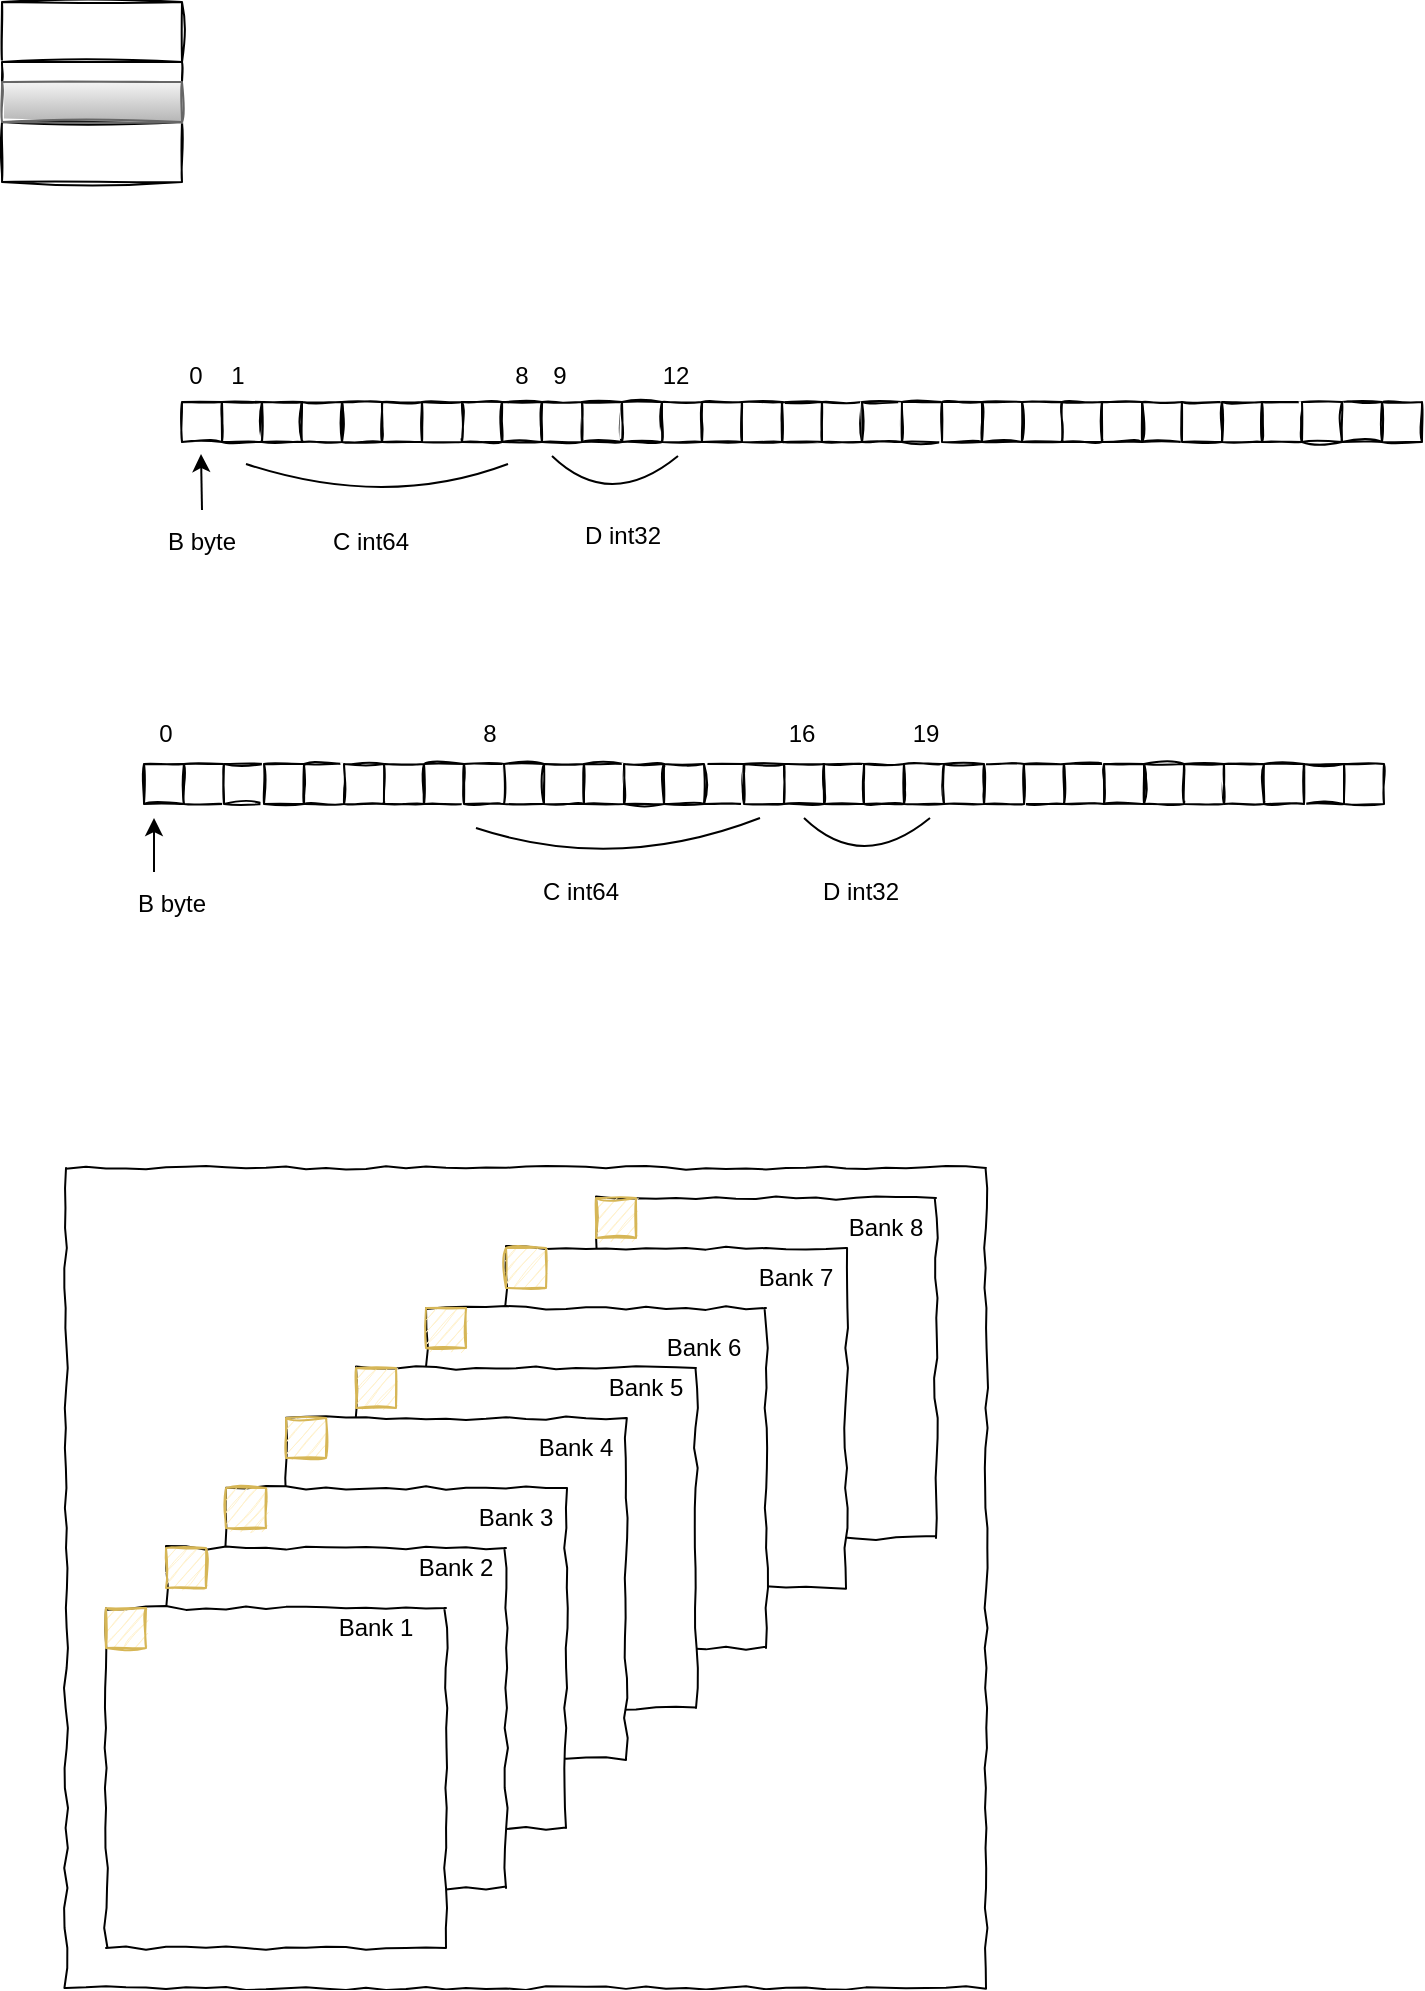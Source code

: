 <mxfile version="14.0.1" type="github">
  <diagram id="ZS9qUTMn806-23BdWWmp" name="Page-1">
    <mxGraphModel dx="1348" dy="674" grid="0" gridSize="10" guides="1" tooltips="1" connect="1" arrows="1" fold="1" page="1" pageScale="1" pageWidth="827" pageHeight="1169" background="none" math="0" shadow="0">
      <root>
        <mxCell id="0" />
        <mxCell id="1" parent="0" />
        <mxCell id="_L5JNgdixkdSD8Y0PR4u-4" value="" style="rounded=0;whiteSpace=wrap;html=1;sketch=1;gradientColor=none;" parent="1" vertex="1">
          <mxGeometry x="70" y="80" width="90" height="30" as="geometry" />
        </mxCell>
        <mxCell id="_L5JNgdixkdSD8Y0PR4u-5" value="" style="rounded=0;whiteSpace=wrap;html=1;sketch=1;gradientColor=none;" parent="1" vertex="1">
          <mxGeometry x="70" y="110" width="90" height="10" as="geometry" />
        </mxCell>
        <mxCell id="_L5JNgdixkdSD8Y0PR4u-6" value="" style="rounded=0;whiteSpace=wrap;html=1;sketch=1;gradientColor=none;" parent="1" vertex="1">
          <mxGeometry x="70" y="140" width="90" height="30" as="geometry" />
        </mxCell>
        <mxCell id="_L5JNgdixkdSD8Y0PR4u-7" value="" style="rounded=0;whiteSpace=wrap;html=1;sketch=1;fillColor=#f5f5f5;strokeColor=#666666;gradientColor=#b3b3b3;" parent="1" vertex="1">
          <mxGeometry x="70" y="120" width="90" height="20" as="geometry" />
        </mxCell>
        <mxCell id="tupv_SD9DHU6LTb3NPCC-76" value="" style="group" vertex="1" connectable="0" parent="1">
          <mxGeometry x="160" y="280" width="620" height="20" as="geometry" />
        </mxCell>
        <mxCell id="tupv_SD9DHU6LTb3NPCC-2" value="" style="group" vertex="1" connectable="0" parent="tupv_SD9DHU6LTb3NPCC-76">
          <mxGeometry width="160" height="20" as="geometry" />
        </mxCell>
        <mxCell id="_L5JNgdixkdSD8Y0PR4u-31" value="" style="rounded=0;whiteSpace=wrap;html=1;sketch=1;gradientColor=none;" parent="tupv_SD9DHU6LTb3NPCC-2" vertex="1">
          <mxGeometry width="20" height="20" as="geometry" />
        </mxCell>
        <mxCell id="_L5JNgdixkdSD8Y0PR4u-32" value="" style="rounded=0;whiteSpace=wrap;html=1;sketch=1;gradientColor=none;" parent="tupv_SD9DHU6LTb3NPCC-2" vertex="1">
          <mxGeometry x="20" width="20" height="20" as="geometry" />
        </mxCell>
        <mxCell id="_L5JNgdixkdSD8Y0PR4u-34" value="" style="rounded=0;whiteSpace=wrap;html=1;sketch=1;gradientColor=none;" parent="tupv_SD9DHU6LTb3NPCC-2" vertex="1">
          <mxGeometry x="140" width="20" height="20" as="geometry" />
        </mxCell>
        <mxCell id="_L5JNgdixkdSD8Y0PR4u-35" value="" style="rounded=0;whiteSpace=wrap;html=1;sketch=1;gradientColor=none;" parent="tupv_SD9DHU6LTb3NPCC-2" vertex="1">
          <mxGeometry x="40" width="20" height="20" as="geometry" />
        </mxCell>
        <mxCell id="_L5JNgdixkdSD8Y0PR4u-36" value="" style="rounded=0;whiteSpace=wrap;html=1;sketch=1;gradientColor=none;" parent="tupv_SD9DHU6LTb3NPCC-2" vertex="1">
          <mxGeometry x="120" width="20" height="20" as="geometry" />
        </mxCell>
        <mxCell id="_L5JNgdixkdSD8Y0PR4u-37" value="" style="rounded=0;whiteSpace=wrap;html=1;sketch=1;gradientColor=none;" parent="tupv_SD9DHU6LTb3NPCC-2" vertex="1">
          <mxGeometry x="60" width="20" height="20" as="geometry" />
        </mxCell>
        <mxCell id="_L5JNgdixkdSD8Y0PR4u-38" value="" style="rounded=0;whiteSpace=wrap;html=1;sketch=1;gradientColor=none;" parent="tupv_SD9DHU6LTb3NPCC-2" vertex="1">
          <mxGeometry x="80" width="20" height="20" as="geometry" />
        </mxCell>
        <mxCell id="_L5JNgdixkdSD8Y0PR4u-39" value="" style="rounded=0;whiteSpace=wrap;html=1;sketch=1;gradientColor=none;" parent="tupv_SD9DHU6LTb3NPCC-2" vertex="1">
          <mxGeometry x="100" width="20" height="20" as="geometry" />
        </mxCell>
        <mxCell id="tupv_SD9DHU6LTb3NPCC-3" value="" style="group" vertex="1" connectable="0" parent="tupv_SD9DHU6LTb3NPCC-76">
          <mxGeometry x="160" width="160" height="20" as="geometry" />
        </mxCell>
        <mxCell id="tupv_SD9DHU6LTb3NPCC-4" value="" style="rounded=0;whiteSpace=wrap;html=1;sketch=1;gradientColor=none;" vertex="1" parent="tupv_SD9DHU6LTb3NPCC-3">
          <mxGeometry width="20" height="20" as="geometry" />
        </mxCell>
        <mxCell id="tupv_SD9DHU6LTb3NPCC-5" value="" style="rounded=0;whiteSpace=wrap;html=1;sketch=1;gradientColor=none;" vertex="1" parent="tupv_SD9DHU6LTb3NPCC-3">
          <mxGeometry x="20" width="20" height="20" as="geometry" />
        </mxCell>
        <mxCell id="tupv_SD9DHU6LTb3NPCC-6" value="" style="rounded=0;whiteSpace=wrap;html=1;sketch=1;gradientColor=none;" vertex="1" parent="tupv_SD9DHU6LTb3NPCC-3">
          <mxGeometry x="140" width="20" height="20" as="geometry" />
        </mxCell>
        <mxCell id="tupv_SD9DHU6LTb3NPCC-7" value="" style="rounded=0;whiteSpace=wrap;html=1;sketch=1;gradientColor=none;" vertex="1" parent="tupv_SD9DHU6LTb3NPCC-3">
          <mxGeometry x="40" width="20" height="20" as="geometry" />
        </mxCell>
        <mxCell id="tupv_SD9DHU6LTb3NPCC-8" value="" style="rounded=0;whiteSpace=wrap;html=1;sketch=1;gradientColor=none;" vertex="1" parent="tupv_SD9DHU6LTb3NPCC-3">
          <mxGeometry x="120" width="20" height="20" as="geometry" />
        </mxCell>
        <mxCell id="tupv_SD9DHU6LTb3NPCC-9" value="" style="rounded=0;whiteSpace=wrap;html=1;sketch=1;gradientColor=none;" vertex="1" parent="tupv_SD9DHU6LTb3NPCC-3">
          <mxGeometry x="60" width="20" height="20" as="geometry" />
        </mxCell>
        <mxCell id="tupv_SD9DHU6LTb3NPCC-10" value="" style="rounded=0;whiteSpace=wrap;html=1;sketch=1;gradientColor=none;" vertex="1" parent="tupv_SD9DHU6LTb3NPCC-3">
          <mxGeometry x="80" width="20" height="20" as="geometry" />
        </mxCell>
        <mxCell id="tupv_SD9DHU6LTb3NPCC-11" value="" style="rounded=0;whiteSpace=wrap;html=1;sketch=1;gradientColor=none;" vertex="1" parent="tupv_SD9DHU6LTb3NPCC-3">
          <mxGeometry x="100" width="20" height="20" as="geometry" />
        </mxCell>
        <mxCell id="tupv_SD9DHU6LTb3NPCC-12" value="" style="group" vertex="1" connectable="0" parent="tupv_SD9DHU6LTb3NPCC-76">
          <mxGeometry x="300" width="160" height="20" as="geometry" />
        </mxCell>
        <mxCell id="tupv_SD9DHU6LTb3NPCC-13" value="" style="rounded=0;whiteSpace=wrap;html=1;sketch=1;gradientColor=none;" vertex="1" parent="tupv_SD9DHU6LTb3NPCC-12">
          <mxGeometry width="20" height="20" as="geometry" />
        </mxCell>
        <mxCell id="tupv_SD9DHU6LTb3NPCC-14" value="" style="rounded=0;whiteSpace=wrap;html=1;sketch=1;gradientColor=none;" vertex="1" parent="tupv_SD9DHU6LTb3NPCC-12">
          <mxGeometry x="20" width="20" height="20" as="geometry" />
        </mxCell>
        <mxCell id="tupv_SD9DHU6LTb3NPCC-15" value="" style="rounded=0;whiteSpace=wrap;html=1;sketch=1;gradientColor=none;" vertex="1" parent="tupv_SD9DHU6LTb3NPCC-12">
          <mxGeometry x="140" width="20" height="20" as="geometry" />
        </mxCell>
        <mxCell id="tupv_SD9DHU6LTb3NPCC-16" value="" style="rounded=0;whiteSpace=wrap;html=1;sketch=1;gradientColor=none;" vertex="1" parent="tupv_SD9DHU6LTb3NPCC-12">
          <mxGeometry x="40" width="20" height="20" as="geometry" />
        </mxCell>
        <mxCell id="tupv_SD9DHU6LTb3NPCC-17" value="" style="rounded=0;whiteSpace=wrap;html=1;sketch=1;gradientColor=none;" vertex="1" parent="tupv_SD9DHU6LTb3NPCC-12">
          <mxGeometry x="120" width="20" height="20" as="geometry" />
        </mxCell>
        <mxCell id="tupv_SD9DHU6LTb3NPCC-18" value="" style="rounded=0;whiteSpace=wrap;html=1;sketch=1;gradientColor=none;" vertex="1" parent="tupv_SD9DHU6LTb3NPCC-12">
          <mxGeometry x="60" width="20" height="20" as="geometry" />
        </mxCell>
        <mxCell id="tupv_SD9DHU6LTb3NPCC-19" value="" style="rounded=0;whiteSpace=wrap;html=1;sketch=1;gradientColor=none;" vertex="1" parent="tupv_SD9DHU6LTb3NPCC-12">
          <mxGeometry x="80" width="20" height="20" as="geometry" />
        </mxCell>
        <mxCell id="tupv_SD9DHU6LTb3NPCC-20" value="" style="rounded=0;whiteSpace=wrap;html=1;sketch=1;gradientColor=none;" vertex="1" parent="tupv_SD9DHU6LTb3NPCC-12">
          <mxGeometry x="100" width="20" height="20" as="geometry" />
        </mxCell>
        <mxCell id="tupv_SD9DHU6LTb3NPCC-65" value="" style="group" vertex="1" connectable="0" parent="tupv_SD9DHU6LTb3NPCC-76">
          <mxGeometry x="460" width="160" height="20" as="geometry" />
        </mxCell>
        <mxCell id="tupv_SD9DHU6LTb3NPCC-66" value="" style="rounded=0;whiteSpace=wrap;html=1;sketch=1;gradientColor=none;" vertex="1" parent="tupv_SD9DHU6LTb3NPCC-65">
          <mxGeometry width="20" height="20" as="geometry" />
        </mxCell>
        <mxCell id="tupv_SD9DHU6LTb3NPCC-67" value="" style="rounded=0;whiteSpace=wrap;html=1;sketch=1;gradientColor=none;" vertex="1" parent="tupv_SD9DHU6LTb3NPCC-65">
          <mxGeometry x="20" width="20" height="20" as="geometry" />
        </mxCell>
        <mxCell id="tupv_SD9DHU6LTb3NPCC-68" value="" style="rounded=0;whiteSpace=wrap;html=1;sketch=1;gradientColor=none;" vertex="1" parent="tupv_SD9DHU6LTb3NPCC-65">
          <mxGeometry x="140" width="20" height="20" as="geometry" />
        </mxCell>
        <mxCell id="tupv_SD9DHU6LTb3NPCC-69" value="" style="rounded=0;whiteSpace=wrap;html=1;sketch=1;gradientColor=none;" vertex="1" parent="tupv_SD9DHU6LTb3NPCC-65">
          <mxGeometry x="40" width="20" height="20" as="geometry" />
        </mxCell>
        <mxCell id="tupv_SD9DHU6LTb3NPCC-70" value="" style="rounded=0;whiteSpace=wrap;html=1;sketch=1;gradientColor=none;" vertex="1" parent="tupv_SD9DHU6LTb3NPCC-65">
          <mxGeometry x="120" width="20" height="20" as="geometry" />
        </mxCell>
        <mxCell id="tupv_SD9DHU6LTb3NPCC-71" value="" style="rounded=0;whiteSpace=wrap;html=1;sketch=1;gradientColor=none;" vertex="1" parent="tupv_SD9DHU6LTb3NPCC-65">
          <mxGeometry x="60" width="20" height="20" as="geometry" />
        </mxCell>
        <mxCell id="tupv_SD9DHU6LTb3NPCC-72" value="" style="rounded=0;whiteSpace=wrap;html=1;sketch=1;gradientColor=none;" vertex="1" parent="tupv_SD9DHU6LTb3NPCC-65">
          <mxGeometry x="80" width="20" height="20" as="geometry" />
        </mxCell>
        <mxCell id="tupv_SD9DHU6LTb3NPCC-73" value="" style="rounded=0;whiteSpace=wrap;html=1;sketch=1;gradientColor=none;" vertex="1" parent="tupv_SD9DHU6LTb3NPCC-65">
          <mxGeometry x="100" width="20" height="20" as="geometry" />
        </mxCell>
        <mxCell id="tupv_SD9DHU6LTb3NPCC-77" value="0" style="text;html=1;strokeColor=none;fillColor=none;align=center;verticalAlign=middle;whiteSpace=wrap;rounded=0;comic=1;sketch=1;" vertex="1" parent="1">
          <mxGeometry x="147" y="257" width="40" height="20" as="geometry" />
        </mxCell>
        <mxCell id="tupv_SD9DHU6LTb3NPCC-78" value="1" style="text;html=1;strokeColor=none;fillColor=none;align=center;verticalAlign=middle;whiteSpace=wrap;rounded=0;comic=1;sketch=1;" vertex="1" parent="1">
          <mxGeometry x="168" y="257" width="40" height="20" as="geometry" />
        </mxCell>
        <mxCell id="tupv_SD9DHU6LTb3NPCC-79" value="8" style="text;html=1;strokeColor=none;fillColor=none;align=center;verticalAlign=middle;whiteSpace=wrap;rounded=0;comic=1;sketch=1;" vertex="1" parent="1">
          <mxGeometry x="310" y="257" width="40" height="20" as="geometry" />
        </mxCell>
        <mxCell id="tupv_SD9DHU6LTb3NPCC-81" value="9" style="text;html=1;strokeColor=none;fillColor=none;align=center;verticalAlign=middle;whiteSpace=wrap;rounded=0;comic=1;sketch=1;" vertex="1" parent="1">
          <mxGeometry x="329" y="257" width="40" height="20" as="geometry" />
        </mxCell>
        <mxCell id="tupv_SD9DHU6LTb3NPCC-82" value="12" style="text;html=1;strokeColor=none;fillColor=none;align=center;verticalAlign=middle;whiteSpace=wrap;rounded=0;comic=1;sketch=1;" vertex="1" parent="1">
          <mxGeometry x="387" y="257" width="40" height="20" as="geometry" />
        </mxCell>
        <mxCell id="tupv_SD9DHU6LTb3NPCC-83" value="" style="endArrow=classic;html=1;" edge="1" parent="1">
          <mxGeometry width="50" height="50" relative="1" as="geometry">
            <mxPoint x="170" y="334" as="sourcePoint" />
            <mxPoint x="169.5" y="306" as="targetPoint" />
          </mxGeometry>
        </mxCell>
        <mxCell id="tupv_SD9DHU6LTb3NPCC-84" value="B byte" style="text;html=1;strokeColor=none;fillColor=none;align=center;verticalAlign=middle;whiteSpace=wrap;rounded=0;comic=1;sketch=1;" vertex="1" parent="1">
          <mxGeometry x="150" y="340" width="40" height="20" as="geometry" />
        </mxCell>
        <mxCell id="tupv_SD9DHU6LTb3NPCC-86" value="C int64" style="text;html=1;strokeColor=none;fillColor=none;align=center;verticalAlign=middle;whiteSpace=wrap;rounded=0;comic=1;sketch=1;" vertex="1" parent="1">
          <mxGeometry x="230" y="340" width="49" height="20" as="geometry" />
        </mxCell>
        <mxCell id="tupv_SD9DHU6LTb3NPCC-88" value="D int32" style="text;html=1;strokeColor=none;fillColor=none;align=center;verticalAlign=middle;whiteSpace=wrap;rounded=0;comic=1;sketch=1;" vertex="1" parent="1">
          <mxGeometry x="356" y="337" width="49" height="20" as="geometry" />
        </mxCell>
        <mxCell id="tupv_SD9DHU6LTb3NPCC-89" value="" style="group" vertex="1" connectable="0" parent="1">
          <mxGeometry x="102" y="663" width="460" height="410" as="geometry" />
        </mxCell>
        <mxCell id="tupv_SD9DHU6LTb3NPCC-22" value="" style="rounded=0;whiteSpace=wrap;html=1;comic=1;" vertex="1" parent="tupv_SD9DHU6LTb3NPCC-89">
          <mxGeometry width="460" height="410" as="geometry" />
        </mxCell>
        <mxCell id="tupv_SD9DHU6LTb3NPCC-30" value="" style="rounded=0;whiteSpace=wrap;html=1;comic=1;" vertex="1" parent="tupv_SD9DHU6LTb3NPCC-89">
          <mxGeometry x="265" y="15" width="170" height="170" as="geometry" />
        </mxCell>
        <mxCell id="tupv_SD9DHU6LTb3NPCC-29" value="" style="rounded=0;whiteSpace=wrap;html=1;comic=1;" vertex="1" parent="tupv_SD9DHU6LTb3NPCC-89">
          <mxGeometry x="220" y="40" width="170" height="170" as="geometry" />
        </mxCell>
        <mxCell id="tupv_SD9DHU6LTb3NPCC-28" value="" style="rounded=0;whiteSpace=wrap;html=1;comic=1;" vertex="1" parent="tupv_SD9DHU6LTb3NPCC-89">
          <mxGeometry x="180" y="70" width="170" height="170" as="geometry" />
        </mxCell>
        <mxCell id="tupv_SD9DHU6LTb3NPCC-27" value="" style="rounded=0;whiteSpace=wrap;html=1;comic=1;" vertex="1" parent="tupv_SD9DHU6LTb3NPCC-89">
          <mxGeometry x="145" y="100" width="170" height="170" as="geometry" />
        </mxCell>
        <mxCell id="tupv_SD9DHU6LTb3NPCC-26" value="" style="rounded=0;whiteSpace=wrap;html=1;comic=1;" vertex="1" parent="tupv_SD9DHU6LTb3NPCC-89">
          <mxGeometry x="110" y="125" width="170" height="170" as="geometry" />
        </mxCell>
        <mxCell id="tupv_SD9DHU6LTb3NPCC-25" value="" style="rounded=0;whiteSpace=wrap;html=1;comic=1;" vertex="1" parent="tupv_SD9DHU6LTb3NPCC-89">
          <mxGeometry x="80" y="160" width="170" height="170" as="geometry" />
        </mxCell>
        <mxCell id="tupv_SD9DHU6LTb3NPCC-24" value="" style="rounded=0;whiteSpace=wrap;html=1;comic=1;" vertex="1" parent="tupv_SD9DHU6LTb3NPCC-89">
          <mxGeometry x="50" y="190" width="170" height="170" as="geometry" />
        </mxCell>
        <mxCell id="tupv_SD9DHU6LTb3NPCC-23" value="" style="rounded=0;whiteSpace=wrap;html=1;comic=1;" vertex="1" parent="tupv_SD9DHU6LTb3NPCC-89">
          <mxGeometry x="20" y="220" width="170" height="170" as="geometry" />
        </mxCell>
        <mxCell id="tupv_SD9DHU6LTb3NPCC-31" value="Bank 1" style="text;html=1;strokeColor=none;fillColor=none;align=center;verticalAlign=middle;whiteSpace=wrap;rounded=0;comic=1;" vertex="1" parent="tupv_SD9DHU6LTb3NPCC-89">
          <mxGeometry x="130" y="220" width="50" height="20" as="geometry" />
        </mxCell>
        <mxCell id="tupv_SD9DHU6LTb3NPCC-34" value="Bank 7" style="text;html=1;strokeColor=none;fillColor=none;align=center;verticalAlign=middle;whiteSpace=wrap;rounded=0;comic=1;" vertex="1" parent="tupv_SD9DHU6LTb3NPCC-89">
          <mxGeometry x="340" y="45" width="50" height="20" as="geometry" />
        </mxCell>
        <mxCell id="tupv_SD9DHU6LTb3NPCC-35" value="Bank 6" style="text;html=1;strokeColor=none;fillColor=none;align=center;verticalAlign=middle;whiteSpace=wrap;rounded=0;comic=1;" vertex="1" parent="tupv_SD9DHU6LTb3NPCC-89">
          <mxGeometry x="294" y="80" width="50" height="20" as="geometry" />
        </mxCell>
        <mxCell id="tupv_SD9DHU6LTb3NPCC-36" value="Bank 5" style="text;html=1;strokeColor=none;fillColor=none;align=center;verticalAlign=middle;whiteSpace=wrap;rounded=0;comic=1;" vertex="1" parent="tupv_SD9DHU6LTb3NPCC-89">
          <mxGeometry x="265" y="100" width="50" height="20" as="geometry" />
        </mxCell>
        <mxCell id="tupv_SD9DHU6LTb3NPCC-37" value="Bank 4" style="text;html=1;strokeColor=none;fillColor=none;align=center;verticalAlign=middle;whiteSpace=wrap;rounded=0;comic=1;" vertex="1" parent="tupv_SD9DHU6LTb3NPCC-89">
          <mxGeometry x="230" y="130" width="50" height="20" as="geometry" />
        </mxCell>
        <mxCell id="tupv_SD9DHU6LTb3NPCC-38" value="Bank 3" style="text;html=1;strokeColor=none;fillColor=none;align=center;verticalAlign=middle;whiteSpace=wrap;rounded=0;comic=1;" vertex="1" parent="tupv_SD9DHU6LTb3NPCC-89">
          <mxGeometry x="200" y="165" width="50" height="20" as="geometry" />
        </mxCell>
        <mxCell id="tupv_SD9DHU6LTb3NPCC-39" value="Bank 2" style="text;html=1;strokeColor=none;fillColor=none;align=center;verticalAlign=middle;whiteSpace=wrap;rounded=0;comic=1;" vertex="1" parent="tupv_SD9DHU6LTb3NPCC-89">
          <mxGeometry x="170" y="190" width="50" height="20" as="geometry" />
        </mxCell>
        <mxCell id="tupv_SD9DHU6LTb3NPCC-40" value="Bank 8" style="text;html=1;strokeColor=none;fillColor=none;align=center;verticalAlign=middle;whiteSpace=wrap;rounded=0;comic=1;" vertex="1" parent="tupv_SD9DHU6LTb3NPCC-89">
          <mxGeometry x="385" y="15" width="50" height="30" as="geometry" />
        </mxCell>
        <mxCell id="tupv_SD9DHU6LTb3NPCC-51" value="" style="rounded=0;whiteSpace=wrap;html=1;comic=1;fillColor=#fff2cc;strokeColor=#d6b656;sketch=1;" vertex="1" parent="tupv_SD9DHU6LTb3NPCC-89">
          <mxGeometry x="20" y="220" width="20" height="20" as="geometry" />
        </mxCell>
        <mxCell id="tupv_SD9DHU6LTb3NPCC-53" value="" style="rounded=0;whiteSpace=wrap;html=1;comic=1;fillColor=#fff2cc;strokeColor=#d6b656;sketch=1;" vertex="1" parent="tupv_SD9DHU6LTb3NPCC-89">
          <mxGeometry x="50" y="190" width="20" height="20" as="geometry" />
        </mxCell>
        <mxCell id="tupv_SD9DHU6LTb3NPCC-54" value="" style="rounded=0;whiteSpace=wrap;html=1;comic=1;fillColor=#fff2cc;strokeColor=#d6b656;sketch=1;" vertex="1" parent="tupv_SD9DHU6LTb3NPCC-89">
          <mxGeometry x="80" y="160" width="20" height="20" as="geometry" />
        </mxCell>
        <mxCell id="tupv_SD9DHU6LTb3NPCC-55" value="" style="rounded=0;whiteSpace=wrap;html=1;comic=1;fillColor=#fff2cc;strokeColor=#d6b656;sketch=1;" vertex="1" parent="tupv_SD9DHU6LTb3NPCC-89">
          <mxGeometry x="110" y="125" width="20" height="20" as="geometry" />
        </mxCell>
        <mxCell id="tupv_SD9DHU6LTb3NPCC-56" value="" style="rounded=0;whiteSpace=wrap;html=1;comic=1;fillColor=#fff2cc;strokeColor=#d6b656;sketch=1;" vertex="1" parent="tupv_SD9DHU6LTb3NPCC-89">
          <mxGeometry x="145" y="100" width="20" height="20" as="geometry" />
        </mxCell>
        <mxCell id="tupv_SD9DHU6LTb3NPCC-57" value="" style="rounded=0;whiteSpace=wrap;html=1;comic=1;fillColor=#fff2cc;strokeColor=#d6b656;sketch=1;" vertex="1" parent="tupv_SD9DHU6LTb3NPCC-89">
          <mxGeometry x="180" y="70" width="20" height="20" as="geometry" />
        </mxCell>
        <mxCell id="tupv_SD9DHU6LTb3NPCC-58" value="" style="rounded=0;whiteSpace=wrap;html=1;comic=1;fillColor=#fff2cc;strokeColor=#d6b656;sketch=1;" vertex="1" parent="tupv_SD9DHU6LTb3NPCC-89">
          <mxGeometry x="220" y="40" width="20" height="20" as="geometry" />
        </mxCell>
        <mxCell id="tupv_SD9DHU6LTb3NPCC-59" value="" style="rounded=0;whiteSpace=wrap;html=1;comic=1;fillColor=#fff2cc;strokeColor=#d6b656;sketch=1;" vertex="1" parent="tupv_SD9DHU6LTb3NPCC-89">
          <mxGeometry x="265" y="15" width="20" height="20" as="geometry" />
        </mxCell>
        <mxCell id="tupv_SD9DHU6LTb3NPCC-90" value="" style="group" vertex="1" connectable="0" parent="1">
          <mxGeometry x="141" y="461" width="620" height="20" as="geometry" />
        </mxCell>
        <mxCell id="tupv_SD9DHU6LTb3NPCC-91" value="" style="group" vertex="1" connectable="0" parent="tupv_SD9DHU6LTb3NPCC-90">
          <mxGeometry width="160" height="20" as="geometry" />
        </mxCell>
        <mxCell id="tupv_SD9DHU6LTb3NPCC-92" value="" style="rounded=0;whiteSpace=wrap;html=1;sketch=1;gradientColor=none;" vertex="1" parent="tupv_SD9DHU6LTb3NPCC-91">
          <mxGeometry width="20" height="20" as="geometry" />
        </mxCell>
        <mxCell id="tupv_SD9DHU6LTb3NPCC-93" value="" style="rounded=0;whiteSpace=wrap;html=1;sketch=1;gradientColor=none;" vertex="1" parent="tupv_SD9DHU6LTb3NPCC-91">
          <mxGeometry x="20" width="20" height="20" as="geometry" />
        </mxCell>
        <mxCell id="tupv_SD9DHU6LTb3NPCC-94" value="" style="rounded=0;whiteSpace=wrap;html=1;sketch=1;gradientColor=none;" vertex="1" parent="tupv_SD9DHU6LTb3NPCC-91">
          <mxGeometry x="140" width="20" height="20" as="geometry" />
        </mxCell>
        <mxCell id="tupv_SD9DHU6LTb3NPCC-95" value="" style="rounded=0;whiteSpace=wrap;html=1;sketch=1;gradientColor=none;" vertex="1" parent="tupv_SD9DHU6LTb3NPCC-91">
          <mxGeometry x="40" width="20" height="20" as="geometry" />
        </mxCell>
        <mxCell id="tupv_SD9DHU6LTb3NPCC-96" value="" style="rounded=0;whiteSpace=wrap;html=1;sketch=1;gradientColor=none;" vertex="1" parent="tupv_SD9DHU6LTb3NPCC-91">
          <mxGeometry x="120" width="20" height="20" as="geometry" />
        </mxCell>
        <mxCell id="tupv_SD9DHU6LTb3NPCC-97" value="" style="rounded=0;whiteSpace=wrap;html=1;sketch=1;gradientColor=none;" vertex="1" parent="tupv_SD9DHU6LTb3NPCC-91">
          <mxGeometry x="60" width="20" height="20" as="geometry" />
        </mxCell>
        <mxCell id="tupv_SD9DHU6LTb3NPCC-98" value="" style="rounded=0;whiteSpace=wrap;html=1;sketch=1;gradientColor=none;" vertex="1" parent="tupv_SD9DHU6LTb3NPCC-91">
          <mxGeometry x="80" width="20" height="20" as="geometry" />
        </mxCell>
        <mxCell id="tupv_SD9DHU6LTb3NPCC-99" value="" style="rounded=0;whiteSpace=wrap;html=1;sketch=1;gradientColor=none;" vertex="1" parent="tupv_SD9DHU6LTb3NPCC-91">
          <mxGeometry x="100" width="20" height="20" as="geometry" />
        </mxCell>
        <mxCell id="tupv_SD9DHU6LTb3NPCC-100" value="" style="group" vertex="1" connectable="0" parent="tupv_SD9DHU6LTb3NPCC-90">
          <mxGeometry x="160" width="160" height="20" as="geometry" />
        </mxCell>
        <mxCell id="tupv_SD9DHU6LTb3NPCC-101" value="" style="rounded=0;whiteSpace=wrap;html=1;sketch=1;gradientColor=none;" vertex="1" parent="tupv_SD9DHU6LTb3NPCC-100">
          <mxGeometry width="20" height="20" as="geometry" />
        </mxCell>
        <mxCell id="tupv_SD9DHU6LTb3NPCC-102" value="" style="rounded=0;whiteSpace=wrap;html=1;sketch=1;gradientColor=none;" vertex="1" parent="tupv_SD9DHU6LTb3NPCC-100">
          <mxGeometry x="20" width="20" height="20" as="geometry" />
        </mxCell>
        <mxCell id="tupv_SD9DHU6LTb3NPCC-103" value="" style="rounded=0;whiteSpace=wrap;html=1;sketch=1;gradientColor=none;" vertex="1" parent="tupv_SD9DHU6LTb3NPCC-100">
          <mxGeometry x="140" width="20" height="20" as="geometry" />
        </mxCell>
        <mxCell id="tupv_SD9DHU6LTb3NPCC-104" value="" style="rounded=0;whiteSpace=wrap;html=1;sketch=1;gradientColor=none;" vertex="1" parent="tupv_SD9DHU6LTb3NPCC-100">
          <mxGeometry x="40" width="20" height="20" as="geometry" />
        </mxCell>
        <mxCell id="tupv_SD9DHU6LTb3NPCC-105" value="" style="rounded=0;whiteSpace=wrap;html=1;sketch=1;gradientColor=none;" vertex="1" parent="tupv_SD9DHU6LTb3NPCC-100">
          <mxGeometry x="120" width="20" height="20" as="geometry" />
        </mxCell>
        <mxCell id="tupv_SD9DHU6LTb3NPCC-106" value="" style="rounded=0;whiteSpace=wrap;html=1;sketch=1;gradientColor=none;" vertex="1" parent="tupv_SD9DHU6LTb3NPCC-100">
          <mxGeometry x="60" width="20" height="20" as="geometry" />
        </mxCell>
        <mxCell id="tupv_SD9DHU6LTb3NPCC-107" value="" style="rounded=0;whiteSpace=wrap;html=1;sketch=1;gradientColor=none;" vertex="1" parent="tupv_SD9DHU6LTb3NPCC-100">
          <mxGeometry x="80" width="20" height="20" as="geometry" />
        </mxCell>
        <mxCell id="tupv_SD9DHU6LTb3NPCC-108" value="" style="rounded=0;whiteSpace=wrap;html=1;sketch=1;gradientColor=none;" vertex="1" parent="tupv_SD9DHU6LTb3NPCC-100">
          <mxGeometry x="100" width="20" height="20" as="geometry" />
        </mxCell>
        <mxCell id="tupv_SD9DHU6LTb3NPCC-109" value="" style="group" vertex="1" connectable="0" parent="tupv_SD9DHU6LTb3NPCC-90">
          <mxGeometry x="300" width="160" height="20" as="geometry" />
        </mxCell>
        <mxCell id="tupv_SD9DHU6LTb3NPCC-110" value="" style="rounded=0;whiteSpace=wrap;html=1;sketch=1;gradientColor=none;" vertex="1" parent="tupv_SD9DHU6LTb3NPCC-109">
          <mxGeometry width="20" height="20" as="geometry" />
        </mxCell>
        <mxCell id="tupv_SD9DHU6LTb3NPCC-111" value="" style="rounded=0;whiteSpace=wrap;html=1;sketch=1;gradientColor=none;" vertex="1" parent="tupv_SD9DHU6LTb3NPCC-109">
          <mxGeometry x="20" width="20" height="20" as="geometry" />
        </mxCell>
        <mxCell id="tupv_SD9DHU6LTb3NPCC-112" value="" style="rounded=0;whiteSpace=wrap;html=1;sketch=1;gradientColor=none;" vertex="1" parent="tupv_SD9DHU6LTb3NPCC-109">
          <mxGeometry x="140" width="20" height="20" as="geometry" />
        </mxCell>
        <mxCell id="tupv_SD9DHU6LTb3NPCC-113" value="" style="rounded=0;whiteSpace=wrap;html=1;sketch=1;gradientColor=none;" vertex="1" parent="tupv_SD9DHU6LTb3NPCC-109">
          <mxGeometry x="40" width="20" height="20" as="geometry" />
        </mxCell>
        <mxCell id="tupv_SD9DHU6LTb3NPCC-114" value="" style="rounded=0;whiteSpace=wrap;html=1;sketch=1;gradientColor=none;" vertex="1" parent="tupv_SD9DHU6LTb3NPCC-109">
          <mxGeometry x="120" width="20" height="20" as="geometry" />
        </mxCell>
        <mxCell id="tupv_SD9DHU6LTb3NPCC-115" value="" style="rounded=0;whiteSpace=wrap;html=1;sketch=1;gradientColor=none;" vertex="1" parent="tupv_SD9DHU6LTb3NPCC-109">
          <mxGeometry x="60" width="20" height="20" as="geometry" />
        </mxCell>
        <mxCell id="tupv_SD9DHU6LTb3NPCC-116" value="" style="rounded=0;whiteSpace=wrap;html=1;sketch=1;gradientColor=none;" vertex="1" parent="tupv_SD9DHU6LTb3NPCC-109">
          <mxGeometry x="80" width="20" height="20" as="geometry" />
        </mxCell>
        <mxCell id="tupv_SD9DHU6LTb3NPCC-117" value="" style="rounded=0;whiteSpace=wrap;html=1;sketch=1;gradientColor=none;" vertex="1" parent="tupv_SD9DHU6LTb3NPCC-109">
          <mxGeometry x="100" width="20" height="20" as="geometry" />
        </mxCell>
        <mxCell id="tupv_SD9DHU6LTb3NPCC-118" value="" style="group" vertex="1" connectable="0" parent="tupv_SD9DHU6LTb3NPCC-90">
          <mxGeometry x="460" width="160" height="20" as="geometry" />
        </mxCell>
        <mxCell id="tupv_SD9DHU6LTb3NPCC-119" value="" style="rounded=0;whiteSpace=wrap;html=1;sketch=1;gradientColor=none;" vertex="1" parent="tupv_SD9DHU6LTb3NPCC-118">
          <mxGeometry width="20" height="20" as="geometry" />
        </mxCell>
        <mxCell id="tupv_SD9DHU6LTb3NPCC-120" value="" style="rounded=0;whiteSpace=wrap;html=1;sketch=1;gradientColor=none;" vertex="1" parent="tupv_SD9DHU6LTb3NPCC-118">
          <mxGeometry x="20" width="20" height="20" as="geometry" />
        </mxCell>
        <mxCell id="tupv_SD9DHU6LTb3NPCC-121" value="" style="rounded=0;whiteSpace=wrap;html=1;sketch=1;gradientColor=none;" vertex="1" parent="tupv_SD9DHU6LTb3NPCC-118">
          <mxGeometry x="140" width="20" height="20" as="geometry" />
        </mxCell>
        <mxCell id="tupv_SD9DHU6LTb3NPCC-122" value="" style="rounded=0;whiteSpace=wrap;html=1;sketch=1;gradientColor=none;" vertex="1" parent="tupv_SD9DHU6LTb3NPCC-118">
          <mxGeometry x="40" width="20" height="20" as="geometry" />
        </mxCell>
        <mxCell id="tupv_SD9DHU6LTb3NPCC-123" value="" style="rounded=0;whiteSpace=wrap;html=1;sketch=1;gradientColor=none;" vertex="1" parent="tupv_SD9DHU6LTb3NPCC-118">
          <mxGeometry x="120" width="20" height="20" as="geometry" />
        </mxCell>
        <mxCell id="tupv_SD9DHU6LTb3NPCC-124" value="" style="rounded=0;whiteSpace=wrap;html=1;sketch=1;gradientColor=none;" vertex="1" parent="tupv_SD9DHU6LTb3NPCC-118">
          <mxGeometry x="60" width="20" height="20" as="geometry" />
        </mxCell>
        <mxCell id="tupv_SD9DHU6LTb3NPCC-125" value="" style="rounded=0;whiteSpace=wrap;html=1;sketch=1;gradientColor=none;" vertex="1" parent="tupv_SD9DHU6LTb3NPCC-118">
          <mxGeometry x="80" width="20" height="20" as="geometry" />
        </mxCell>
        <mxCell id="tupv_SD9DHU6LTb3NPCC-126" value="" style="rounded=0;whiteSpace=wrap;html=1;sketch=1;gradientColor=none;" vertex="1" parent="tupv_SD9DHU6LTb3NPCC-118">
          <mxGeometry x="100" width="20" height="20" as="geometry" />
        </mxCell>
        <mxCell id="tupv_SD9DHU6LTb3NPCC-127" value="0" style="text;html=1;strokeColor=none;fillColor=none;align=center;verticalAlign=middle;whiteSpace=wrap;rounded=0;comic=1;sketch=1;" vertex="1" parent="1">
          <mxGeometry x="141" y="436" width="22" height="20" as="geometry" />
        </mxCell>
        <mxCell id="tupv_SD9DHU6LTb3NPCC-128" value="8" style="text;html=1;strokeColor=none;fillColor=none;align=center;verticalAlign=middle;whiteSpace=wrap;rounded=0;comic=1;sketch=1;" vertex="1" parent="1">
          <mxGeometry x="303" y="436" width="22" height="20" as="geometry" />
        </mxCell>
        <mxCell id="tupv_SD9DHU6LTb3NPCC-129" value="16" style="text;html=1;strokeColor=none;fillColor=none;align=center;verticalAlign=middle;whiteSpace=wrap;rounded=0;comic=1;sketch=1;" vertex="1" parent="1">
          <mxGeometry x="459" y="436" width="22" height="20" as="geometry" />
        </mxCell>
        <mxCell id="tupv_SD9DHU6LTb3NPCC-130" value="19" style="text;html=1;strokeColor=none;fillColor=none;align=center;verticalAlign=middle;whiteSpace=wrap;rounded=0;comic=1;sketch=1;" vertex="1" parent="1">
          <mxGeometry x="521" y="436" width="22" height="20" as="geometry" />
        </mxCell>
        <mxCell id="tupv_SD9DHU6LTb3NPCC-131" value="" style="endArrow=none;html=1;curved=1;" edge="1" parent="1">
          <mxGeometry width="50" height="50" relative="1" as="geometry">
            <mxPoint x="192" y="311" as="sourcePoint" />
            <mxPoint x="323" y="311" as="targetPoint" />
            <Array as="points">
              <mxPoint x="262" y="334" />
            </Array>
          </mxGeometry>
        </mxCell>
        <mxCell id="tupv_SD9DHU6LTb3NPCC-134" value="" style="endArrow=none;html=1;curved=1;" edge="1" parent="1">
          <mxGeometry width="50" height="50" relative="1" as="geometry">
            <mxPoint x="307" y="493" as="sourcePoint" />
            <mxPoint x="449" y="488" as="targetPoint" />
            <Array as="points">
              <mxPoint x="377" y="516" />
            </Array>
          </mxGeometry>
        </mxCell>
        <mxCell id="tupv_SD9DHU6LTb3NPCC-135" value="" style="endArrow=none;html=1;curved=1;" edge="1" parent="1">
          <mxGeometry width="50" height="50" relative="1" as="geometry">
            <mxPoint x="471" y="488" as="sourcePoint" />
            <mxPoint x="534" y="488" as="targetPoint" />
            <Array as="points">
              <mxPoint x="500" y="516" />
            </Array>
          </mxGeometry>
        </mxCell>
        <mxCell id="tupv_SD9DHU6LTb3NPCC-136" value="" style="endArrow=classic;html=1;" edge="1" parent="1">
          <mxGeometry width="50" height="50" relative="1" as="geometry">
            <mxPoint x="146" y="515" as="sourcePoint" />
            <mxPoint x="146" y="488" as="targetPoint" />
          </mxGeometry>
        </mxCell>
        <mxCell id="tupv_SD9DHU6LTb3NPCC-137" value="B byte" style="text;html=1;strokeColor=none;fillColor=none;align=center;verticalAlign=middle;whiteSpace=wrap;rounded=0;comic=1;sketch=1;" vertex="1" parent="1">
          <mxGeometry x="135" y="521" width="40" height="20" as="geometry" />
        </mxCell>
        <mxCell id="tupv_SD9DHU6LTb3NPCC-139" value="C int64" style="text;html=1;strokeColor=none;fillColor=none;align=center;verticalAlign=middle;whiteSpace=wrap;rounded=0;comic=1;sketch=1;" vertex="1" parent="1">
          <mxGeometry x="335" y="515" width="49" height="20" as="geometry" />
        </mxCell>
        <mxCell id="tupv_SD9DHU6LTb3NPCC-140" value="D int32" style="text;html=1;strokeColor=none;fillColor=none;align=center;verticalAlign=middle;whiteSpace=wrap;rounded=0;comic=1;sketch=1;" vertex="1" parent="1">
          <mxGeometry x="475" y="515" width="49" height="20" as="geometry" />
        </mxCell>
        <mxCell id="tupv_SD9DHU6LTb3NPCC-141" value="" style="endArrow=none;html=1;curved=1;" edge="1" parent="1">
          <mxGeometry width="50" height="50" relative="1" as="geometry">
            <mxPoint x="345" y="307" as="sourcePoint" />
            <mxPoint x="408" y="307" as="targetPoint" />
            <Array as="points">
              <mxPoint x="374" y="335" />
            </Array>
          </mxGeometry>
        </mxCell>
      </root>
    </mxGraphModel>
  </diagram>
</mxfile>
